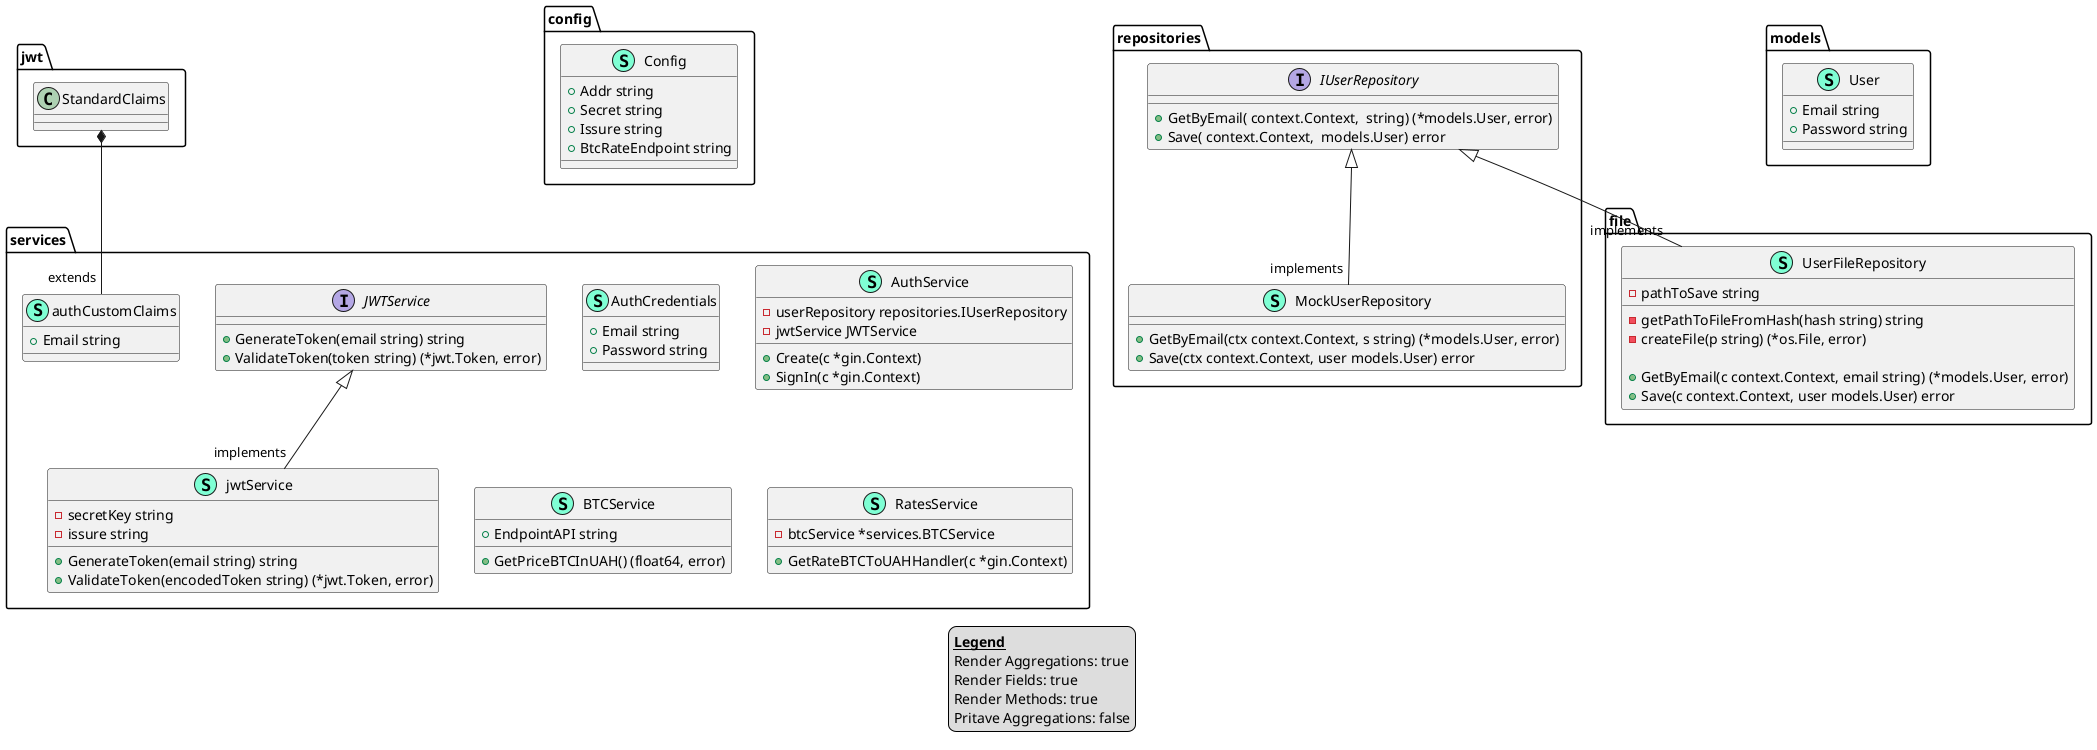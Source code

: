 @startuml
legend
<u><b>Legend</b></u>
Render Aggregations: true
Render Fields: true
Render Methods: true
Pritave Aggregations: false
end legend
namespace config {
    class Config << (S,Aquamarine) >> {
        + Addr string
        + Secret string
        + Issure string
        + BtcRateEndpoint string

    }
}



namespace file {
    class UserFileRepository << (S,Aquamarine) >> {
        - pathToSave string

        - getPathToFileFromHash(hash string) string
        - createFile(p string) (*os.File, error)

        + GetByEmail(c context.Context, email string) (*models.User, error)
        + Save(c context.Context, user models.User) error

    }
}

"repositories.IUserRepository" <|-- "implements""file.UserFileRepository"


namespace models {
    class User << (S,Aquamarine) >> {
        + Email string
        + Password string

    }
}



namespace repositories {
    interface IUserRepository  {
        + GetByEmail( context.Context,  string) (*models.User, error)
        + Save( context.Context,  models.User) error

    }
    class MockUserRepository << (S,Aquamarine) >> {
        + GetByEmail(ctx context.Context, s string) (*models.User, error)
        + Save(ctx context.Context, user models.User) error

    }
}

"repositories.IUserRepository" <|-- "implements""repositories.MockUserRepository"


namespace services {
    class AuthCredentials << (S,Aquamarine) >> {
        + Email string
        + Password string

    }
    class AuthService << (S,Aquamarine) >> {
        - userRepository repositories.IUserRepository
        - jwtService JWTService

        + Create(c *gin.Context) 
        + SignIn(c *gin.Context) 

    }
    class BTCService << (S,Aquamarine) >> {
        + EndpointAPI string

        + GetPriceBTCInUAH() (float64, error)

    }
    interface JWTService  {
        + GenerateToken(email string) string
        + ValidateToken(token string) (*jwt.Token, error)

    }
    class RatesService << (S,Aquamarine) >> {
        - btcService *services.BTCService

        + GetRateBTCToUAHHandler(c *gin.Context) 

    }
    class authCustomClaims << (S,Aquamarine) >> {
        + Email string

    }
    class jwtService << (S,Aquamarine) >> {
        - secretKey string
        - issure string

        + GenerateToken(email string) string
        + ValidateToken(encodedToken string) (*jwt.Token, error)

    }
}
"jwt.StandardClaims" *-- "extends""services.authCustomClaims"

"services.JWTService" <|-- "implements""services.jwtService"


@enduml
